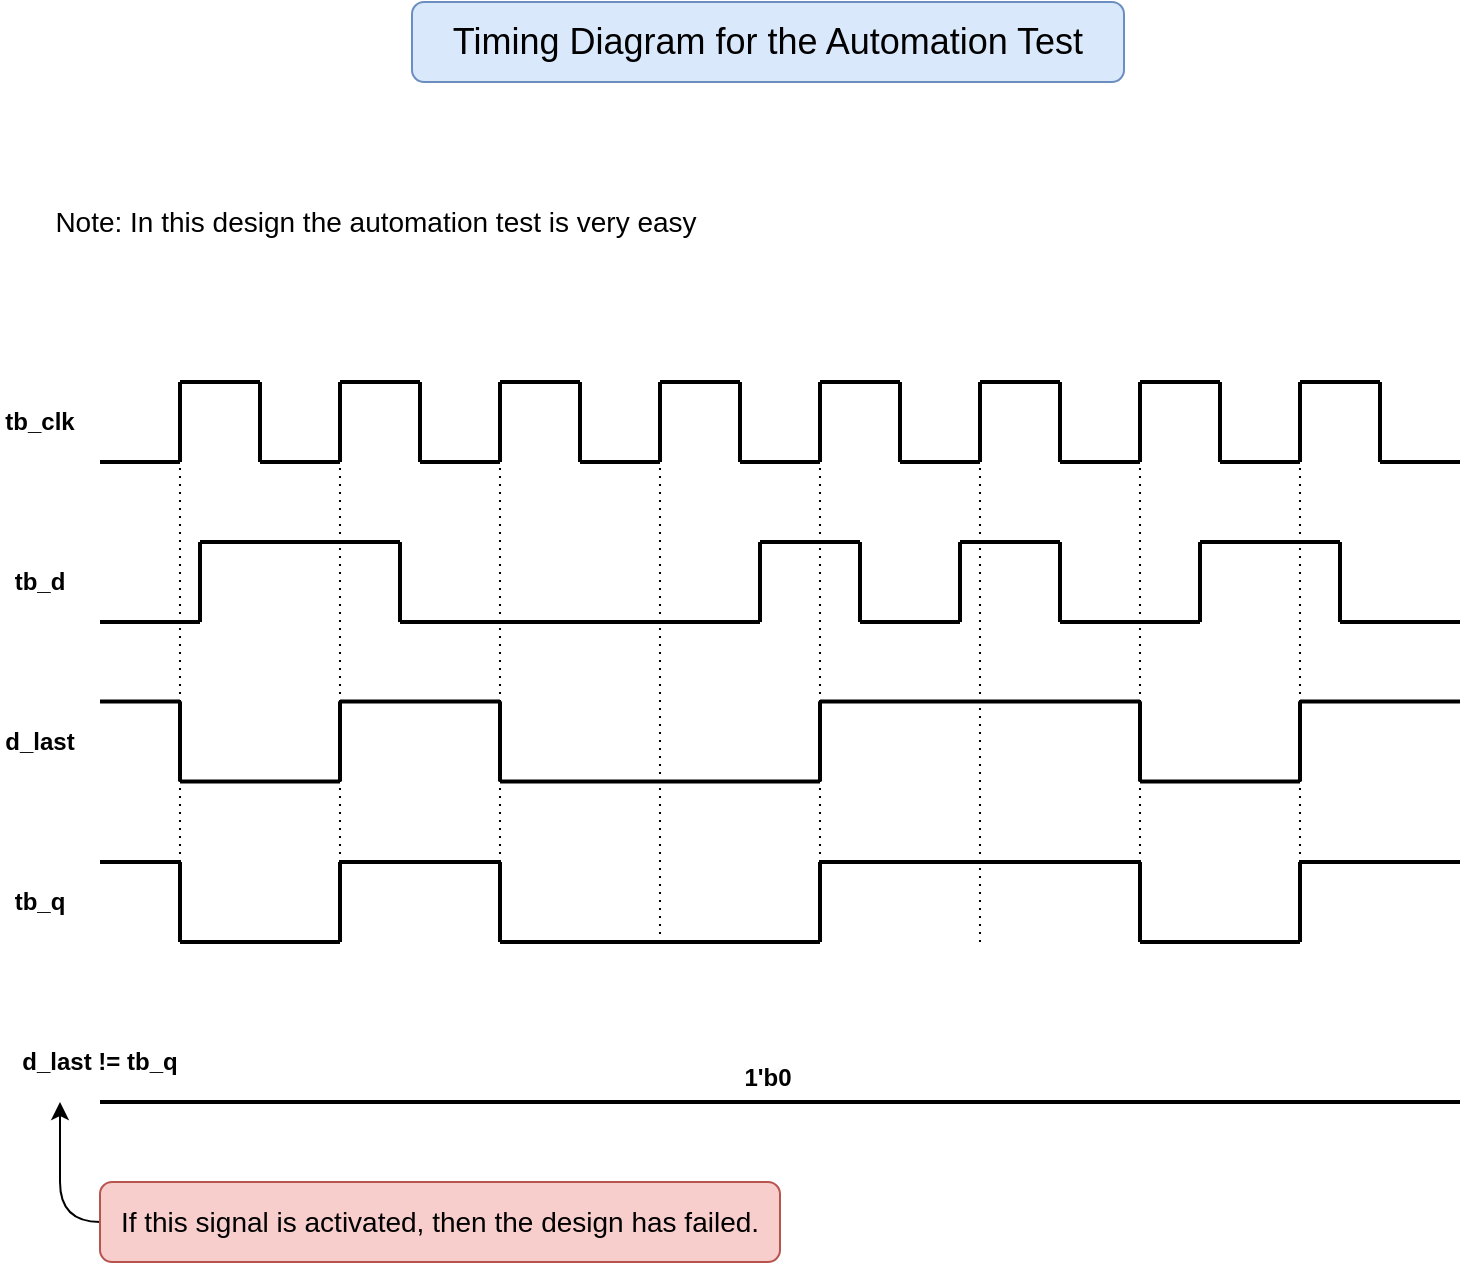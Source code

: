 <mxfile version="14.1.8" type="device"><diagram id="VXntXuK_qumQeBHyUppN" name="Página-1"><mxGraphModel dx="1086" dy="966" grid="1" gridSize="10" guides="1" tooltips="1" connect="1" arrows="1" fold="1" page="1" pageScale="1" pageWidth="827" pageHeight="1169" math="0" shadow="0"><root><mxCell id="0"/><mxCell id="1" parent="0"/><mxCell id="RSB9dfXXYqXs_IHFtCbk-5" value="" style="endArrow=none;html=1;strokeWidth=2;" edge="1" parent="1"><mxGeometry width="50" height="50" relative="1" as="geometry"><mxPoint x="120" y="280" as="sourcePoint"/><mxPoint x="120" y="240" as="targetPoint"/></mxGeometry></mxCell><mxCell id="RSB9dfXXYqXs_IHFtCbk-6" value="" style="endArrow=none;html=1;strokeWidth=2;" edge="1" parent="1"><mxGeometry width="50" height="50" relative="1" as="geometry"><mxPoint x="160" y="280" as="sourcePoint"/><mxPoint x="160" y="240" as="targetPoint"/></mxGeometry></mxCell><mxCell id="RSB9dfXXYqXs_IHFtCbk-7" value="" style="endArrow=none;html=1;strokeWidth=2;" edge="1" parent="1"><mxGeometry width="50" height="50" relative="1" as="geometry"><mxPoint x="120" y="240" as="sourcePoint"/><mxPoint x="160" y="240" as="targetPoint"/></mxGeometry></mxCell><mxCell id="RSB9dfXXYqXs_IHFtCbk-8" value="" style="endArrow=none;html=1;strokeWidth=2;" edge="1" parent="1"><mxGeometry width="50" height="50" relative="1" as="geometry"><mxPoint x="160" y="280" as="sourcePoint"/><mxPoint x="200" y="280" as="targetPoint"/></mxGeometry></mxCell><mxCell id="RSB9dfXXYqXs_IHFtCbk-9" value="" style="endArrow=none;html=1;strokeWidth=2;" edge="1" parent="1"><mxGeometry width="50" height="50" relative="1" as="geometry"><mxPoint x="80" y="280" as="sourcePoint"/><mxPoint x="120" y="280" as="targetPoint"/></mxGeometry></mxCell><mxCell id="RSB9dfXXYqXs_IHFtCbk-10" value="" style="endArrow=none;html=1;strokeWidth=2;" edge="1" parent="1"><mxGeometry width="50" height="50" relative="1" as="geometry"><mxPoint x="200" y="280" as="sourcePoint"/><mxPoint x="200" y="240" as="targetPoint"/></mxGeometry></mxCell><mxCell id="RSB9dfXXYqXs_IHFtCbk-11" value="" style="endArrow=none;html=1;strokeWidth=2;" edge="1" parent="1"><mxGeometry width="50" height="50" relative="1" as="geometry"><mxPoint x="240" y="280" as="sourcePoint"/><mxPoint x="240" y="240" as="targetPoint"/></mxGeometry></mxCell><mxCell id="RSB9dfXXYqXs_IHFtCbk-12" value="" style="endArrow=none;html=1;strokeWidth=2;" edge="1" parent="1"><mxGeometry width="50" height="50" relative="1" as="geometry"><mxPoint x="200" y="240" as="sourcePoint"/><mxPoint x="240" y="240" as="targetPoint"/></mxGeometry></mxCell><mxCell id="RSB9dfXXYqXs_IHFtCbk-13" value="" style="endArrow=none;html=1;strokeWidth=2;" edge="1" parent="1"><mxGeometry width="50" height="50" relative="1" as="geometry"><mxPoint x="240" y="280" as="sourcePoint"/><mxPoint x="280" y="280" as="targetPoint"/></mxGeometry></mxCell><mxCell id="RSB9dfXXYqXs_IHFtCbk-14" value="" style="endArrow=none;html=1;strokeWidth=2;" edge="1" parent="1"><mxGeometry width="50" height="50" relative="1" as="geometry"><mxPoint x="280" y="280" as="sourcePoint"/><mxPoint x="280" y="240" as="targetPoint"/></mxGeometry></mxCell><mxCell id="RSB9dfXXYqXs_IHFtCbk-15" value="" style="endArrow=none;html=1;strokeWidth=2;" edge="1" parent="1"><mxGeometry width="50" height="50" relative="1" as="geometry"><mxPoint x="320" y="280" as="sourcePoint"/><mxPoint x="320" y="240" as="targetPoint"/></mxGeometry></mxCell><mxCell id="RSB9dfXXYqXs_IHFtCbk-16" value="" style="endArrow=none;html=1;strokeWidth=2;" edge="1" parent="1"><mxGeometry width="50" height="50" relative="1" as="geometry"><mxPoint x="280" y="240" as="sourcePoint"/><mxPoint x="320" y="240" as="targetPoint"/></mxGeometry></mxCell><mxCell id="RSB9dfXXYqXs_IHFtCbk-17" value="" style="endArrow=none;html=1;strokeWidth=2;" edge="1" parent="1"><mxGeometry width="50" height="50" relative="1" as="geometry"><mxPoint x="320" y="280" as="sourcePoint"/><mxPoint x="360" y="280" as="targetPoint"/></mxGeometry></mxCell><mxCell id="RSB9dfXXYqXs_IHFtCbk-18" value="" style="endArrow=none;html=1;strokeWidth=2;" edge="1" parent="1"><mxGeometry width="50" height="50" relative="1" as="geometry"><mxPoint x="360" y="280" as="sourcePoint"/><mxPoint x="360" y="240" as="targetPoint"/></mxGeometry></mxCell><mxCell id="RSB9dfXXYqXs_IHFtCbk-19" value="" style="endArrow=none;html=1;strokeWidth=2;" edge="1" parent="1"><mxGeometry width="50" height="50" relative="1" as="geometry"><mxPoint x="400" y="280" as="sourcePoint"/><mxPoint x="400" y="240" as="targetPoint"/></mxGeometry></mxCell><mxCell id="RSB9dfXXYqXs_IHFtCbk-20" value="" style="endArrow=none;html=1;strokeWidth=2;" edge="1" parent="1"><mxGeometry width="50" height="50" relative="1" as="geometry"><mxPoint x="360" y="240" as="sourcePoint"/><mxPoint x="400" y="240" as="targetPoint"/></mxGeometry></mxCell><mxCell id="RSB9dfXXYqXs_IHFtCbk-21" value="" style="endArrow=none;html=1;strokeWidth=2;" edge="1" parent="1"><mxGeometry width="50" height="50" relative="1" as="geometry"><mxPoint x="400" y="280" as="sourcePoint"/><mxPoint x="440" y="280" as="targetPoint"/></mxGeometry></mxCell><mxCell id="RSB9dfXXYqXs_IHFtCbk-22" value="" style="endArrow=none;html=1;strokeWidth=2;" edge="1" parent="1"><mxGeometry width="50" height="50" relative="1" as="geometry"><mxPoint x="440" y="280" as="sourcePoint"/><mxPoint x="440" y="240" as="targetPoint"/></mxGeometry></mxCell><mxCell id="RSB9dfXXYqXs_IHFtCbk-23" value="" style="endArrow=none;html=1;strokeWidth=2;" edge="1" parent="1"><mxGeometry width="50" height="50" relative="1" as="geometry"><mxPoint x="480" y="280" as="sourcePoint"/><mxPoint x="480" y="240" as="targetPoint"/></mxGeometry></mxCell><mxCell id="RSB9dfXXYqXs_IHFtCbk-24" value="" style="endArrow=none;html=1;strokeWidth=2;" edge="1" parent="1"><mxGeometry width="50" height="50" relative="1" as="geometry"><mxPoint x="440" y="240" as="sourcePoint"/><mxPoint x="480" y="240" as="targetPoint"/></mxGeometry></mxCell><mxCell id="RSB9dfXXYqXs_IHFtCbk-25" value="" style="endArrow=none;html=1;strokeWidth=2;" edge="1" parent="1"><mxGeometry width="50" height="50" relative="1" as="geometry"><mxPoint x="480" y="280" as="sourcePoint"/><mxPoint x="520" y="280" as="targetPoint"/></mxGeometry></mxCell><mxCell id="RSB9dfXXYqXs_IHFtCbk-26" value="" style="endArrow=none;html=1;strokeWidth=2;" edge="1" parent="1"><mxGeometry width="50" height="50" relative="1" as="geometry"><mxPoint x="520" y="280" as="sourcePoint"/><mxPoint x="520" y="240" as="targetPoint"/></mxGeometry></mxCell><mxCell id="RSB9dfXXYqXs_IHFtCbk-27" value="" style="endArrow=none;html=1;strokeWidth=2;" edge="1" parent="1"><mxGeometry width="50" height="50" relative="1" as="geometry"><mxPoint x="560" y="280" as="sourcePoint"/><mxPoint x="560" y="240" as="targetPoint"/></mxGeometry></mxCell><mxCell id="RSB9dfXXYqXs_IHFtCbk-28" value="" style="endArrow=none;html=1;strokeWidth=2;" edge="1" parent="1"><mxGeometry width="50" height="50" relative="1" as="geometry"><mxPoint x="520" y="240" as="sourcePoint"/><mxPoint x="560" y="240" as="targetPoint"/></mxGeometry></mxCell><mxCell id="RSB9dfXXYqXs_IHFtCbk-29" value="" style="endArrow=none;html=1;strokeWidth=2;" edge="1" parent="1"><mxGeometry width="50" height="50" relative="1" as="geometry"><mxPoint x="560" y="280" as="sourcePoint"/><mxPoint x="600" y="280" as="targetPoint"/></mxGeometry></mxCell><mxCell id="RSB9dfXXYqXs_IHFtCbk-30" value="" style="endArrow=none;html=1;strokeWidth=2;" edge="1" parent="1"><mxGeometry width="50" height="50" relative="1" as="geometry"><mxPoint x="600" y="280" as="sourcePoint"/><mxPoint x="600" y="240" as="targetPoint"/></mxGeometry></mxCell><mxCell id="RSB9dfXXYqXs_IHFtCbk-31" value="" style="endArrow=none;html=1;strokeWidth=2;" edge="1" parent="1"><mxGeometry width="50" height="50" relative="1" as="geometry"><mxPoint x="640" y="280" as="sourcePoint"/><mxPoint x="640" y="240" as="targetPoint"/></mxGeometry></mxCell><mxCell id="RSB9dfXXYqXs_IHFtCbk-32" value="" style="endArrow=none;html=1;strokeWidth=2;" edge="1" parent="1"><mxGeometry width="50" height="50" relative="1" as="geometry"><mxPoint x="600" y="240" as="sourcePoint"/><mxPoint x="640" y="240" as="targetPoint"/></mxGeometry></mxCell><mxCell id="RSB9dfXXYqXs_IHFtCbk-33" value="" style="endArrow=none;html=1;strokeWidth=2;" edge="1" parent="1"><mxGeometry width="50" height="50" relative="1" as="geometry"><mxPoint x="640" y="280" as="sourcePoint"/><mxPoint x="680" y="280" as="targetPoint"/></mxGeometry></mxCell><mxCell id="RSB9dfXXYqXs_IHFtCbk-34" value="" style="endArrow=none;html=1;strokeWidth=2;" edge="1" parent="1"><mxGeometry width="50" height="50" relative="1" as="geometry"><mxPoint x="680" y="280" as="sourcePoint"/><mxPoint x="680" y="240" as="targetPoint"/></mxGeometry></mxCell><mxCell id="RSB9dfXXYqXs_IHFtCbk-35" value="" style="endArrow=none;html=1;strokeWidth=2;" edge="1" parent="1"><mxGeometry width="50" height="50" relative="1" as="geometry"><mxPoint x="720" y="280" as="sourcePoint"/><mxPoint x="720" y="240" as="targetPoint"/></mxGeometry></mxCell><mxCell id="RSB9dfXXYqXs_IHFtCbk-36" value="" style="endArrow=none;html=1;strokeWidth=2;" edge="1" parent="1"><mxGeometry width="50" height="50" relative="1" as="geometry"><mxPoint x="680" y="240" as="sourcePoint"/><mxPoint x="720" y="240" as="targetPoint"/></mxGeometry></mxCell><mxCell id="RSB9dfXXYqXs_IHFtCbk-37" value="" style="endArrow=none;html=1;strokeWidth=2;" edge="1" parent="1"><mxGeometry width="50" height="50" relative="1" as="geometry"><mxPoint x="720" y="280" as="sourcePoint"/><mxPoint x="760" y="280" as="targetPoint"/></mxGeometry></mxCell><mxCell id="RSB9dfXXYqXs_IHFtCbk-38" value="&lt;b&gt;tb_clk&lt;/b&gt;" style="text;html=1;strokeColor=none;fillColor=none;align=center;verticalAlign=middle;whiteSpace=wrap;rounded=0;" vertex="1" parent="1"><mxGeometry x="30" y="250" width="40" height="20" as="geometry"/></mxCell><mxCell id="RSB9dfXXYqXs_IHFtCbk-39" value="" style="endArrow=none;dashed=1;html=1;dashPattern=1 3;strokeWidth=1;" edge="1" parent="1"><mxGeometry width="50" height="50" relative="1" as="geometry"><mxPoint x="120" y="520" as="sourcePoint"/><mxPoint x="120" y="280" as="targetPoint"/></mxGeometry></mxCell><mxCell id="RSB9dfXXYqXs_IHFtCbk-40" value="" style="endArrow=none;dashed=1;html=1;dashPattern=1 3;strokeWidth=1;" edge="1" parent="1"><mxGeometry width="50" height="50" relative="1" as="geometry"><mxPoint x="200" y="520" as="sourcePoint"/><mxPoint x="200" y="280" as="targetPoint"/></mxGeometry></mxCell><mxCell id="RSB9dfXXYqXs_IHFtCbk-41" value="" style="endArrow=none;dashed=1;html=1;dashPattern=1 3;strokeWidth=1;" edge="1" parent="1"><mxGeometry width="50" height="50" relative="1" as="geometry"><mxPoint x="280" y="520" as="sourcePoint"/><mxPoint x="280" y="280" as="targetPoint"/></mxGeometry></mxCell><mxCell id="RSB9dfXXYqXs_IHFtCbk-42" value="" style="endArrow=none;dashed=1;html=1;dashPattern=1 3;strokeWidth=1;" edge="1" parent="1"><mxGeometry width="50" height="50" relative="1" as="geometry"><mxPoint x="360" y="520" as="sourcePoint"/><mxPoint x="360" y="280" as="targetPoint"/></mxGeometry></mxCell><mxCell id="RSB9dfXXYqXs_IHFtCbk-43" value="" style="endArrow=none;dashed=1;html=1;dashPattern=1 3;strokeWidth=1;" edge="1" parent="1"><mxGeometry width="50" height="50" relative="1" as="geometry"><mxPoint x="440" y="520" as="sourcePoint"/><mxPoint x="440" y="280" as="targetPoint"/></mxGeometry></mxCell><mxCell id="RSB9dfXXYqXs_IHFtCbk-44" value="" style="endArrow=none;dashed=1;html=1;dashPattern=1 3;strokeWidth=1;" edge="1" parent="1"><mxGeometry width="50" height="50" relative="1" as="geometry"><mxPoint x="520" y="520" as="sourcePoint"/><mxPoint x="520" y="280" as="targetPoint"/></mxGeometry></mxCell><mxCell id="RSB9dfXXYqXs_IHFtCbk-45" value="" style="endArrow=none;dashed=1;html=1;dashPattern=1 3;strokeWidth=1;" edge="1" parent="1"><mxGeometry width="50" height="50" relative="1" as="geometry"><mxPoint x="600" y="520" as="sourcePoint"/><mxPoint x="600" y="280" as="targetPoint"/></mxGeometry></mxCell><mxCell id="RSB9dfXXYqXs_IHFtCbk-46" value="" style="endArrow=none;dashed=1;html=1;dashPattern=1 3;strokeWidth=1;" edge="1" parent="1"><mxGeometry width="50" height="50" relative="1" as="geometry"><mxPoint x="680" y="520" as="sourcePoint"/><mxPoint x="680" y="280" as="targetPoint"/></mxGeometry></mxCell><mxCell id="RSB9dfXXYqXs_IHFtCbk-48" value="&lt;b&gt;tb_q&lt;/b&gt;" style="text;html=1;strokeColor=none;fillColor=none;align=center;verticalAlign=middle;whiteSpace=wrap;rounded=0;" vertex="1" parent="1"><mxGeometry x="30" y="490" width="40" height="20" as="geometry"/></mxCell><mxCell id="RSB9dfXXYqXs_IHFtCbk-49" value="&lt;b&gt;tb_d&lt;/b&gt;" style="text;html=1;strokeColor=none;fillColor=none;align=center;verticalAlign=middle;whiteSpace=wrap;rounded=0;" vertex="1" parent="1"><mxGeometry x="30" y="330" width="40" height="20" as="geometry"/></mxCell><mxCell id="RSB9dfXXYqXs_IHFtCbk-50" value="&lt;b&gt;d_last&lt;/b&gt;" style="text;html=1;strokeColor=none;fillColor=none;align=center;verticalAlign=middle;whiteSpace=wrap;rounded=0;" vertex="1" parent="1"><mxGeometry x="30" y="410" width="40" height="20" as="geometry"/></mxCell><mxCell id="RSB9dfXXYqXs_IHFtCbk-51" value="" style="endArrow=none;html=1;strokeWidth=2;" edge="1" parent="1"><mxGeometry width="50" height="50" relative="1" as="geometry"><mxPoint x="130" y="360" as="sourcePoint"/><mxPoint x="130" y="320" as="targetPoint"/></mxGeometry></mxCell><mxCell id="RSB9dfXXYqXs_IHFtCbk-52" value="" style="endArrow=none;html=1;strokeWidth=2;" edge="1" parent="1"><mxGeometry width="50" height="50" relative="1" as="geometry"><mxPoint x="130" y="320" as="sourcePoint"/><mxPoint x="170" y="320" as="targetPoint"/></mxGeometry></mxCell><mxCell id="RSB9dfXXYqXs_IHFtCbk-53" value="" style="endArrow=none;html=1;strokeWidth=2;" edge="1" parent="1"><mxGeometry width="50" height="50" relative="1" as="geometry"><mxPoint x="170" y="320.0" as="sourcePoint"/><mxPoint x="230" y="320" as="targetPoint"/></mxGeometry></mxCell><mxCell id="RSB9dfXXYqXs_IHFtCbk-54" value="" style="endArrow=none;html=1;strokeWidth=2;" edge="1" parent="1"><mxGeometry width="50" height="50" relative="1" as="geometry"><mxPoint x="230" y="360" as="sourcePoint"/><mxPoint x="230" y="320" as="targetPoint"/></mxGeometry></mxCell><mxCell id="RSB9dfXXYqXs_IHFtCbk-55" value="" style="endArrow=none;html=1;strokeWidth=2;" edge="1" parent="1"><mxGeometry width="50" height="50" relative="1" as="geometry"><mxPoint x="80" y="360" as="sourcePoint"/><mxPoint x="130" y="360.0" as="targetPoint"/></mxGeometry></mxCell><mxCell id="RSB9dfXXYqXs_IHFtCbk-56" value="" style="endArrow=none;html=1;strokeWidth=2;" edge="1" parent="1"><mxGeometry width="50" height="50" relative="1" as="geometry"><mxPoint x="230" y="360.0" as="sourcePoint"/><mxPoint x="290" y="360" as="targetPoint"/></mxGeometry></mxCell><mxCell id="RSB9dfXXYqXs_IHFtCbk-57" value="" style="endArrow=none;html=1;strokeWidth=2;" edge="1" parent="1"><mxGeometry width="50" height="50" relative="1" as="geometry"><mxPoint x="290" y="360.0" as="sourcePoint"/><mxPoint x="350" y="360" as="targetPoint"/></mxGeometry></mxCell><mxCell id="RSB9dfXXYqXs_IHFtCbk-58" value="" style="endArrow=none;html=1;strokeWidth=2;" edge="1" parent="1"><mxGeometry width="50" height="50" relative="1" as="geometry"><mxPoint x="350" y="360.0" as="sourcePoint"/><mxPoint x="410" y="360" as="targetPoint"/></mxGeometry></mxCell><mxCell id="RSB9dfXXYqXs_IHFtCbk-59" value="" style="endArrow=none;html=1;strokeWidth=2;" edge="1" parent="1"><mxGeometry width="50" height="50" relative="1" as="geometry"><mxPoint x="410" y="360" as="sourcePoint"/><mxPoint x="410" y="320" as="targetPoint"/></mxGeometry></mxCell><mxCell id="RSB9dfXXYqXs_IHFtCbk-60" value="" style="endArrow=none;html=1;strokeWidth=2;" edge="1" parent="1"><mxGeometry width="50" height="50" relative="1" as="geometry"><mxPoint x="460" y="360" as="sourcePoint"/><mxPoint x="460" y="320" as="targetPoint"/></mxGeometry></mxCell><mxCell id="RSB9dfXXYqXs_IHFtCbk-61" value="" style="endArrow=none;html=1;strokeWidth=2;" edge="1" parent="1"><mxGeometry width="50" height="50" relative="1" as="geometry"><mxPoint x="410" y="320" as="sourcePoint"/><mxPoint x="460" y="320" as="targetPoint"/></mxGeometry></mxCell><mxCell id="RSB9dfXXYqXs_IHFtCbk-62" value="" style="endArrow=none;html=1;strokeWidth=2;" edge="1" parent="1"><mxGeometry width="50" height="50" relative="1" as="geometry"><mxPoint x="460" y="360" as="sourcePoint"/><mxPoint x="510" y="360" as="targetPoint"/></mxGeometry></mxCell><mxCell id="RSB9dfXXYqXs_IHFtCbk-63" value="" style="endArrow=none;html=1;strokeWidth=2;" edge="1" parent="1"><mxGeometry width="50" height="50" relative="1" as="geometry"><mxPoint x="510" y="360" as="sourcePoint"/><mxPoint x="510" y="320" as="targetPoint"/></mxGeometry></mxCell><mxCell id="RSB9dfXXYqXs_IHFtCbk-64" value="" style="endArrow=none;html=1;strokeWidth=2;" edge="1" parent="1"><mxGeometry width="50" height="50" relative="1" as="geometry"><mxPoint x="510" y="320" as="sourcePoint"/><mxPoint x="560" y="320" as="targetPoint"/></mxGeometry></mxCell><mxCell id="RSB9dfXXYqXs_IHFtCbk-65" value="" style="endArrow=none;html=1;strokeWidth=2;" edge="1" parent="1"><mxGeometry width="50" height="50" relative="1" as="geometry"><mxPoint x="560" y="360" as="sourcePoint"/><mxPoint x="560" y="320" as="targetPoint"/></mxGeometry></mxCell><mxCell id="RSB9dfXXYqXs_IHFtCbk-66" value="" style="endArrow=none;html=1;strokeWidth=2;" edge="1" parent="1"><mxGeometry width="50" height="50" relative="1" as="geometry"><mxPoint x="560" y="360" as="sourcePoint"/><mxPoint x="630" y="360" as="targetPoint"/></mxGeometry></mxCell><mxCell id="RSB9dfXXYqXs_IHFtCbk-67" value="" style="endArrow=none;html=1;strokeWidth=2;" edge="1" parent="1"><mxGeometry width="50" height="50" relative="1" as="geometry"><mxPoint x="630" y="360" as="sourcePoint"/><mxPoint x="630" y="320" as="targetPoint"/></mxGeometry></mxCell><mxCell id="RSB9dfXXYqXs_IHFtCbk-68" value="" style="endArrow=none;html=1;strokeWidth=2;" edge="1" parent="1"><mxGeometry width="50" height="50" relative="1" as="geometry"><mxPoint x="630" y="320" as="sourcePoint"/><mxPoint x="700" y="320" as="targetPoint"/></mxGeometry></mxCell><mxCell id="RSB9dfXXYqXs_IHFtCbk-69" value="" style="endArrow=none;html=1;strokeWidth=2;" edge="1" parent="1"><mxGeometry width="50" height="50" relative="1" as="geometry"><mxPoint x="700" y="360" as="sourcePoint"/><mxPoint x="700" y="320" as="targetPoint"/></mxGeometry></mxCell><mxCell id="RSB9dfXXYqXs_IHFtCbk-70" value="" style="endArrow=none;html=1;strokeWidth=2;" edge="1" parent="1"><mxGeometry width="50" height="50" relative="1" as="geometry"><mxPoint x="700" y="360" as="sourcePoint"/><mxPoint x="760" y="360" as="targetPoint"/></mxGeometry></mxCell><mxCell id="RSB9dfXXYqXs_IHFtCbk-71" value="" style="endArrow=none;html=1;strokeWidth=2;" edge="1" parent="1"><mxGeometry width="50" height="50" relative="1" as="geometry"><mxPoint x="120" y="520" as="sourcePoint"/><mxPoint x="120" y="480" as="targetPoint"/></mxGeometry></mxCell><mxCell id="RSB9dfXXYqXs_IHFtCbk-72" value="" style="endArrow=none;html=1;strokeWidth=2;" edge="1" parent="1"><mxGeometry width="50" height="50" relative="1" as="geometry"><mxPoint x="80" y="480" as="sourcePoint"/><mxPoint x="120" y="480.0" as="targetPoint"/></mxGeometry></mxCell><mxCell id="RSB9dfXXYqXs_IHFtCbk-73" value="" style="endArrow=none;html=1;strokeWidth=2;" edge="1" parent="1"><mxGeometry width="50" height="50" relative="1" as="geometry"><mxPoint x="120" y="520" as="sourcePoint"/><mxPoint x="160" y="520.0" as="targetPoint"/></mxGeometry></mxCell><mxCell id="RSB9dfXXYqXs_IHFtCbk-74" value="" style="endArrow=none;html=1;strokeWidth=2;" edge="1" parent="1"><mxGeometry width="50" height="50" relative="1" as="geometry"><mxPoint x="160" y="520" as="sourcePoint"/><mxPoint x="200" y="520.0" as="targetPoint"/></mxGeometry></mxCell><mxCell id="RSB9dfXXYqXs_IHFtCbk-75" value="" style="endArrow=none;html=1;strokeWidth=2;" edge="1" parent="1"><mxGeometry width="50" height="50" relative="1" as="geometry"><mxPoint x="200" y="520" as="sourcePoint"/><mxPoint x="200" y="480" as="targetPoint"/></mxGeometry></mxCell><mxCell id="RSB9dfXXYqXs_IHFtCbk-76" value="" style="endArrow=none;html=1;strokeWidth=2;" edge="1" parent="1"><mxGeometry width="50" height="50" relative="1" as="geometry"><mxPoint x="200" y="480" as="sourcePoint"/><mxPoint x="240" y="480.0" as="targetPoint"/></mxGeometry></mxCell><mxCell id="RSB9dfXXYqXs_IHFtCbk-77" value="" style="endArrow=none;html=1;strokeWidth=2;" edge="1" parent="1"><mxGeometry width="50" height="50" relative="1" as="geometry"><mxPoint x="240" y="480" as="sourcePoint"/><mxPoint x="280" y="480.0" as="targetPoint"/></mxGeometry></mxCell><mxCell id="RSB9dfXXYqXs_IHFtCbk-78" value="" style="endArrow=none;html=1;strokeWidth=2;" edge="1" parent="1"><mxGeometry width="50" height="50" relative="1" as="geometry"><mxPoint x="280" y="520" as="sourcePoint"/><mxPoint x="280" y="480" as="targetPoint"/></mxGeometry></mxCell><mxCell id="RSB9dfXXYqXs_IHFtCbk-79" value="" style="endArrow=none;html=1;strokeWidth=2;" edge="1" parent="1"><mxGeometry width="50" height="50" relative="1" as="geometry"><mxPoint x="280" y="520" as="sourcePoint"/><mxPoint x="360" y="520" as="targetPoint"/></mxGeometry></mxCell><mxCell id="RSB9dfXXYqXs_IHFtCbk-80" value="" style="endArrow=none;html=1;strokeWidth=2;" edge="1" parent="1"><mxGeometry width="50" height="50" relative="1" as="geometry"><mxPoint x="360" y="520" as="sourcePoint"/><mxPoint x="440" y="520" as="targetPoint"/></mxGeometry></mxCell><mxCell id="RSB9dfXXYqXs_IHFtCbk-81" value="" style="endArrow=none;html=1;strokeWidth=2;" edge="1" parent="1"><mxGeometry width="50" height="50" relative="1" as="geometry"><mxPoint x="440" y="520" as="sourcePoint"/><mxPoint x="440" y="480" as="targetPoint"/></mxGeometry></mxCell><mxCell id="RSB9dfXXYqXs_IHFtCbk-82" value="" style="endArrow=none;html=1;strokeWidth=2;" edge="1" parent="1"><mxGeometry width="50" height="50" relative="1" as="geometry"><mxPoint x="440" y="480" as="sourcePoint"/><mxPoint x="520" y="480" as="targetPoint"/></mxGeometry></mxCell><mxCell id="RSB9dfXXYqXs_IHFtCbk-83" value="" style="endArrow=none;html=1;strokeWidth=2;" edge="1" parent="1"><mxGeometry width="50" height="50" relative="1" as="geometry"><mxPoint x="600" y="520" as="sourcePoint"/><mxPoint x="600" y="480" as="targetPoint"/></mxGeometry></mxCell><mxCell id="RSB9dfXXYqXs_IHFtCbk-84" value="" style="endArrow=none;html=1;strokeWidth=2;" edge="1" parent="1"><mxGeometry width="50" height="50" relative="1" as="geometry"><mxPoint x="520" y="480" as="sourcePoint"/><mxPoint x="600" y="480" as="targetPoint"/></mxGeometry></mxCell><mxCell id="RSB9dfXXYqXs_IHFtCbk-85" value="" style="endArrow=none;html=1;strokeWidth=2;" edge="1" parent="1"><mxGeometry width="50" height="50" relative="1" as="geometry"><mxPoint x="600" y="520" as="sourcePoint"/><mxPoint x="680" y="520" as="targetPoint"/></mxGeometry></mxCell><mxCell id="RSB9dfXXYqXs_IHFtCbk-86" value="" style="endArrow=none;html=1;strokeWidth=2;" edge="1" parent="1"><mxGeometry width="50" height="50" relative="1" as="geometry"><mxPoint x="680" y="520" as="sourcePoint"/><mxPoint x="680" y="480" as="targetPoint"/></mxGeometry></mxCell><mxCell id="RSB9dfXXYqXs_IHFtCbk-87" value="" style="endArrow=none;html=1;strokeWidth=2;" edge="1" parent="1"><mxGeometry width="50" height="50" relative="1" as="geometry"><mxPoint x="680" y="480" as="sourcePoint"/><mxPoint x="760" y="480" as="targetPoint"/></mxGeometry></mxCell><mxCell id="RSB9dfXXYqXs_IHFtCbk-88" value="" style="endArrow=none;html=1;strokeWidth=2;" edge="1" parent="1"><mxGeometry width="50" height="50" relative="1" as="geometry"><mxPoint x="120" y="439.71" as="sourcePoint"/><mxPoint x="120" y="399.71" as="targetPoint"/></mxGeometry></mxCell><mxCell id="RSB9dfXXYqXs_IHFtCbk-89" value="" style="endArrow=none;html=1;strokeWidth=2;" edge="1" parent="1"><mxGeometry width="50" height="50" relative="1" as="geometry"><mxPoint x="80" y="399.71" as="sourcePoint"/><mxPoint x="120" y="399.71" as="targetPoint"/></mxGeometry></mxCell><mxCell id="RSB9dfXXYqXs_IHFtCbk-90" value="" style="endArrow=none;html=1;strokeWidth=2;" edge="1" parent="1"><mxGeometry width="50" height="50" relative="1" as="geometry"><mxPoint x="120" y="439.71" as="sourcePoint"/><mxPoint x="160" y="439.71" as="targetPoint"/></mxGeometry></mxCell><mxCell id="RSB9dfXXYqXs_IHFtCbk-91" value="" style="endArrow=none;html=1;strokeWidth=2;" edge="1" parent="1"><mxGeometry width="50" height="50" relative="1" as="geometry"><mxPoint x="160" y="439.71" as="sourcePoint"/><mxPoint x="200" y="439.71" as="targetPoint"/></mxGeometry></mxCell><mxCell id="RSB9dfXXYqXs_IHFtCbk-92" value="" style="endArrow=none;html=1;strokeWidth=2;" edge="1" parent="1"><mxGeometry width="50" height="50" relative="1" as="geometry"><mxPoint x="200" y="439.71" as="sourcePoint"/><mxPoint x="200" y="399.71" as="targetPoint"/></mxGeometry></mxCell><mxCell id="RSB9dfXXYqXs_IHFtCbk-93" value="" style="endArrow=none;html=1;strokeWidth=2;" edge="1" parent="1"><mxGeometry width="50" height="50" relative="1" as="geometry"><mxPoint x="200" y="399.71" as="sourcePoint"/><mxPoint x="240" y="399.71" as="targetPoint"/></mxGeometry></mxCell><mxCell id="RSB9dfXXYqXs_IHFtCbk-94" value="" style="endArrow=none;html=1;strokeWidth=2;" edge="1" parent="1"><mxGeometry width="50" height="50" relative="1" as="geometry"><mxPoint x="240" y="399.71" as="sourcePoint"/><mxPoint x="280" y="399.71" as="targetPoint"/></mxGeometry></mxCell><mxCell id="RSB9dfXXYqXs_IHFtCbk-95" value="" style="endArrow=none;html=1;strokeWidth=2;" edge="1" parent="1"><mxGeometry width="50" height="50" relative="1" as="geometry"><mxPoint x="280" y="439.71" as="sourcePoint"/><mxPoint x="280" y="399.71" as="targetPoint"/></mxGeometry></mxCell><mxCell id="RSB9dfXXYqXs_IHFtCbk-96" value="" style="endArrow=none;html=1;strokeWidth=2;" edge="1" parent="1"><mxGeometry width="50" height="50" relative="1" as="geometry"><mxPoint x="280" y="439.71" as="sourcePoint"/><mxPoint x="360" y="439.71" as="targetPoint"/></mxGeometry></mxCell><mxCell id="RSB9dfXXYqXs_IHFtCbk-97" value="" style="endArrow=none;html=1;strokeWidth=2;" edge="1" parent="1"><mxGeometry width="50" height="50" relative="1" as="geometry"><mxPoint x="360" y="439.71" as="sourcePoint"/><mxPoint x="440" y="439.71" as="targetPoint"/></mxGeometry></mxCell><mxCell id="RSB9dfXXYqXs_IHFtCbk-98" value="" style="endArrow=none;html=1;strokeWidth=2;" edge="1" parent="1"><mxGeometry width="50" height="50" relative="1" as="geometry"><mxPoint x="440" y="439.71" as="sourcePoint"/><mxPoint x="440" y="399.71" as="targetPoint"/></mxGeometry></mxCell><mxCell id="RSB9dfXXYqXs_IHFtCbk-99" value="" style="endArrow=none;html=1;strokeWidth=2;" edge="1" parent="1"><mxGeometry width="50" height="50" relative="1" as="geometry"><mxPoint x="440" y="399.71" as="sourcePoint"/><mxPoint x="520" y="399.71" as="targetPoint"/></mxGeometry></mxCell><mxCell id="RSB9dfXXYqXs_IHFtCbk-100" value="" style="endArrow=none;html=1;strokeWidth=2;" edge="1" parent="1"><mxGeometry width="50" height="50" relative="1" as="geometry"><mxPoint x="600" y="439.71" as="sourcePoint"/><mxPoint x="600" y="399.71" as="targetPoint"/></mxGeometry></mxCell><mxCell id="RSB9dfXXYqXs_IHFtCbk-101" value="" style="endArrow=none;html=1;strokeWidth=2;" edge="1" parent="1"><mxGeometry width="50" height="50" relative="1" as="geometry"><mxPoint x="520" y="399.71" as="sourcePoint"/><mxPoint x="600" y="399.71" as="targetPoint"/></mxGeometry></mxCell><mxCell id="RSB9dfXXYqXs_IHFtCbk-102" value="" style="endArrow=none;html=1;strokeWidth=2;" edge="1" parent="1"><mxGeometry width="50" height="50" relative="1" as="geometry"><mxPoint x="600" y="439.71" as="sourcePoint"/><mxPoint x="680" y="439.71" as="targetPoint"/></mxGeometry></mxCell><mxCell id="RSB9dfXXYqXs_IHFtCbk-103" value="" style="endArrow=none;html=1;strokeWidth=2;" edge="1" parent="1"><mxGeometry width="50" height="50" relative="1" as="geometry"><mxPoint x="680" y="439.71" as="sourcePoint"/><mxPoint x="680" y="399.71" as="targetPoint"/></mxGeometry></mxCell><mxCell id="RSB9dfXXYqXs_IHFtCbk-104" value="" style="endArrow=none;html=1;strokeWidth=2;" edge="1" parent="1"><mxGeometry width="50" height="50" relative="1" as="geometry"><mxPoint x="680" y="399.71" as="sourcePoint"/><mxPoint x="760" y="399.71" as="targetPoint"/></mxGeometry></mxCell><mxCell id="RSB9dfXXYqXs_IHFtCbk-106" value="&lt;b&gt;d_last != tb_q&lt;/b&gt;" style="text;html=1;strokeColor=none;fillColor=none;align=center;verticalAlign=middle;whiteSpace=wrap;rounded=0;" vertex="1" parent="1"><mxGeometry x="30" y="570" width="100" height="20" as="geometry"/></mxCell><mxCell id="RSB9dfXXYqXs_IHFtCbk-107" value="" style="endArrow=none;html=1;strokeWidth=2;" edge="1" parent="1"><mxGeometry width="50" height="50" relative="1" as="geometry"><mxPoint x="80" y="600" as="sourcePoint"/><mxPoint x="760" y="600" as="targetPoint"/></mxGeometry></mxCell><mxCell id="RSB9dfXXYqXs_IHFtCbk-108" value="&lt;b&gt;1'b0&lt;/b&gt;" style="text;html=1;strokeColor=none;fillColor=none;align=center;verticalAlign=middle;whiteSpace=wrap;rounded=0;" vertex="1" parent="1"><mxGeometry x="364" y="578" width="100" height="20" as="geometry"/></mxCell><mxCell id="RSB9dfXXYqXs_IHFtCbk-109" value="&lt;font style=&quot;font-size: 18px&quot;&gt;Timing Diagram for the Automation Test&lt;/font&gt;" style="text;html=1;strokeColor=#6c8ebf;fillColor=#dae8fc;align=center;verticalAlign=middle;whiteSpace=wrap;rounded=1;" vertex="1" parent="1"><mxGeometry x="236" y="50" width="356" height="40" as="geometry"/></mxCell><mxCell id="RSB9dfXXYqXs_IHFtCbk-110" value="&lt;font style=&quot;font-size: 14px&quot;&gt;Note: In this design the automation test is very easy&lt;/font&gt;" style="text;html=1;align=center;verticalAlign=middle;whiteSpace=wrap;rounded=1;" vertex="1" parent="1"><mxGeometry x="40" y="140" width="356" height="40" as="geometry"/></mxCell><mxCell id="RSB9dfXXYqXs_IHFtCbk-113" style="edgeStyle=orthogonalEdgeStyle;rounded=0;orthogonalLoop=1;jettySize=auto;html=1;strokeWidth=1;curved=1;" edge="1" parent="1" source="RSB9dfXXYqXs_IHFtCbk-112"><mxGeometry relative="1" as="geometry"><mxPoint x="60" y="600" as="targetPoint"/></mxGeometry></mxCell><mxCell id="RSB9dfXXYqXs_IHFtCbk-112" value="&lt;font style=&quot;font-size: 14px&quot;&gt;If this signal is activated, then the design has failed.&lt;/font&gt;" style="text;html=1;strokeColor=#b85450;align=center;verticalAlign=middle;whiteSpace=wrap;rounded=1;perimeterSpacing=0;fillColor=#f8cecc;" vertex="1" parent="1"><mxGeometry x="80" y="640" width="340" height="40" as="geometry"/></mxCell></root></mxGraphModel></diagram></mxfile>